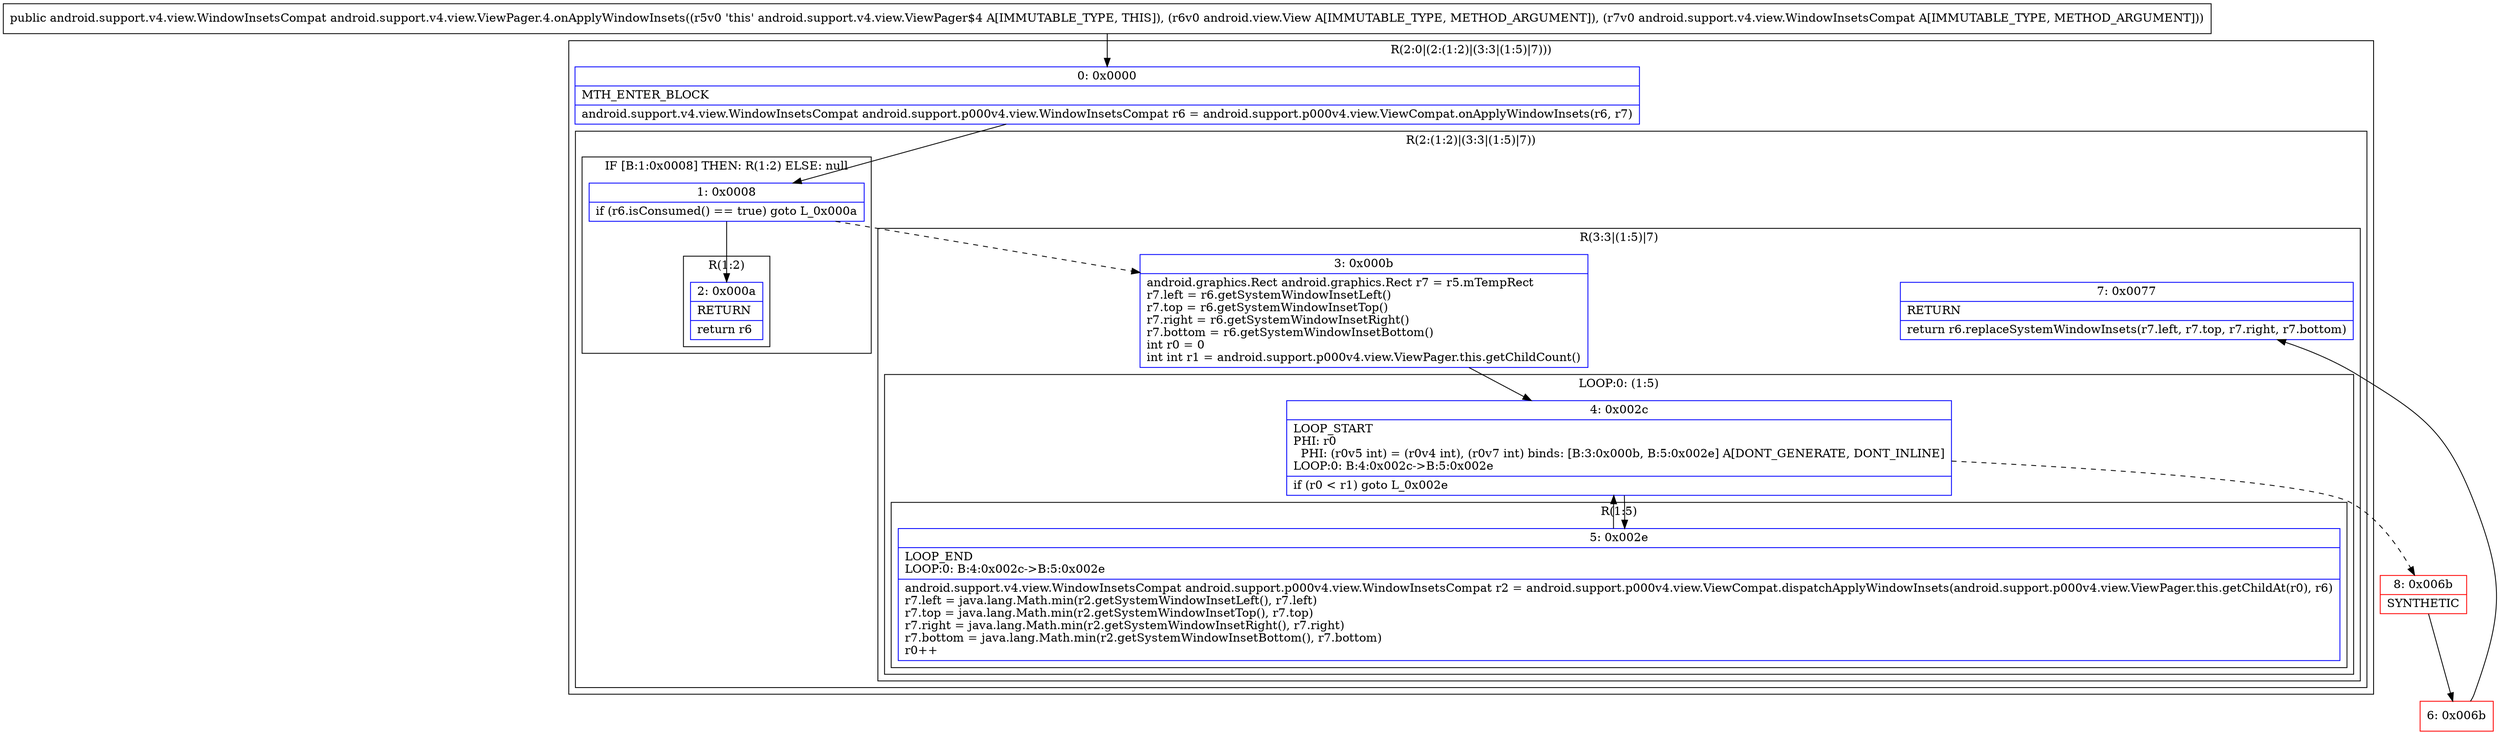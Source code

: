 digraph "CFG forandroid.support.v4.view.ViewPager.4.onApplyWindowInsets(Landroid\/view\/View;Landroid\/support\/v4\/view\/WindowInsetsCompat;)Landroid\/support\/v4\/view\/WindowInsetsCompat;" {
subgraph cluster_Region_683607326 {
label = "R(2:0|(2:(1:2)|(3:3|(1:5)|7)))";
node [shape=record,color=blue];
Node_0 [shape=record,label="{0\:\ 0x0000|MTH_ENTER_BLOCK\l|android.support.v4.view.WindowInsetsCompat android.support.p000v4.view.WindowInsetsCompat r6 = android.support.p000v4.view.ViewCompat.onApplyWindowInsets(r6, r7)\l}"];
subgraph cluster_Region_194860198 {
label = "R(2:(1:2)|(3:3|(1:5)|7))";
node [shape=record,color=blue];
subgraph cluster_IfRegion_587993976 {
label = "IF [B:1:0x0008] THEN: R(1:2) ELSE: null";
node [shape=record,color=blue];
Node_1 [shape=record,label="{1\:\ 0x0008|if (r6.isConsumed() == true) goto L_0x000a\l}"];
subgraph cluster_Region_1857379329 {
label = "R(1:2)";
node [shape=record,color=blue];
Node_2 [shape=record,label="{2\:\ 0x000a|RETURN\l|return r6\l}"];
}
}
subgraph cluster_Region_738734411 {
label = "R(3:3|(1:5)|7)";
node [shape=record,color=blue];
Node_3 [shape=record,label="{3\:\ 0x000b|android.graphics.Rect android.graphics.Rect r7 = r5.mTempRect\lr7.left = r6.getSystemWindowInsetLeft()\lr7.top = r6.getSystemWindowInsetTop()\lr7.right = r6.getSystemWindowInsetRight()\lr7.bottom = r6.getSystemWindowInsetBottom()\lint r0 = 0\lint int r1 = android.support.p000v4.view.ViewPager.this.getChildCount()\l}"];
subgraph cluster_LoopRegion_1058741523 {
label = "LOOP:0: (1:5)";
node [shape=record,color=blue];
Node_4 [shape=record,label="{4\:\ 0x002c|LOOP_START\lPHI: r0 \l  PHI: (r0v5 int) = (r0v4 int), (r0v7 int) binds: [B:3:0x000b, B:5:0x002e] A[DONT_GENERATE, DONT_INLINE]\lLOOP:0: B:4:0x002c\-\>B:5:0x002e\l|if (r0 \< r1) goto L_0x002e\l}"];
subgraph cluster_Region_2093962785 {
label = "R(1:5)";
node [shape=record,color=blue];
Node_5 [shape=record,label="{5\:\ 0x002e|LOOP_END\lLOOP:0: B:4:0x002c\-\>B:5:0x002e\l|android.support.v4.view.WindowInsetsCompat android.support.p000v4.view.WindowInsetsCompat r2 = android.support.p000v4.view.ViewCompat.dispatchApplyWindowInsets(android.support.p000v4.view.ViewPager.this.getChildAt(r0), r6)\lr7.left = java.lang.Math.min(r2.getSystemWindowInsetLeft(), r7.left)\lr7.top = java.lang.Math.min(r2.getSystemWindowInsetTop(), r7.top)\lr7.right = java.lang.Math.min(r2.getSystemWindowInsetRight(), r7.right)\lr7.bottom = java.lang.Math.min(r2.getSystemWindowInsetBottom(), r7.bottom)\lr0++\l}"];
}
}
Node_7 [shape=record,label="{7\:\ 0x0077|RETURN\l|return r6.replaceSystemWindowInsets(r7.left, r7.top, r7.right, r7.bottom)\l}"];
}
}
}
Node_6 [shape=record,color=red,label="{6\:\ 0x006b}"];
Node_8 [shape=record,color=red,label="{8\:\ 0x006b|SYNTHETIC\l}"];
MethodNode[shape=record,label="{public android.support.v4.view.WindowInsetsCompat android.support.v4.view.ViewPager.4.onApplyWindowInsets((r5v0 'this' android.support.v4.view.ViewPager$4 A[IMMUTABLE_TYPE, THIS]), (r6v0 android.view.View A[IMMUTABLE_TYPE, METHOD_ARGUMENT]), (r7v0 android.support.v4.view.WindowInsetsCompat A[IMMUTABLE_TYPE, METHOD_ARGUMENT])) }"];
MethodNode -> Node_0;
Node_0 -> Node_1;
Node_1 -> Node_2;
Node_1 -> Node_3[style=dashed];
Node_3 -> Node_4;
Node_4 -> Node_5;
Node_4 -> Node_8[style=dashed];
Node_5 -> Node_4;
Node_6 -> Node_7;
Node_8 -> Node_6;
}

